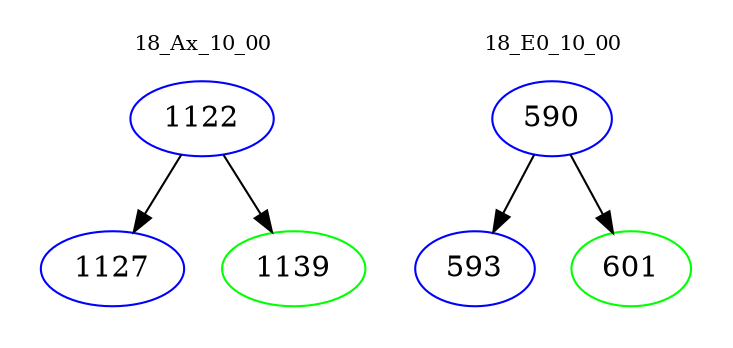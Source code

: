 digraph{
subgraph cluster_0 {
color = white
label = "18_Ax_10_00";
fontsize=10;
T0_1122 [label="1122", color="blue"]
T0_1122 -> T0_1127 [color="black"]
T0_1127 [label="1127", color="blue"]
T0_1122 -> T0_1139 [color="black"]
T0_1139 [label="1139", color="green"]
}
subgraph cluster_1 {
color = white
label = "18_E0_10_00";
fontsize=10;
T1_590 [label="590", color="blue"]
T1_590 -> T1_593 [color="black"]
T1_593 [label="593", color="blue"]
T1_590 -> T1_601 [color="black"]
T1_601 [label="601", color="green"]
}
}
